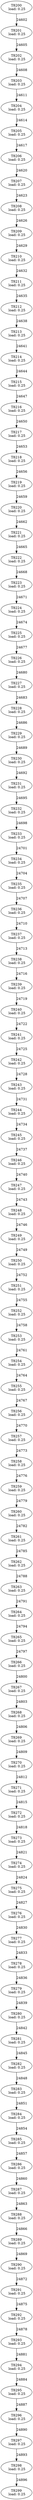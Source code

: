 digraph taskgraph {
	T8200 [label= "T8200\n load: 0.25"];
	T8201 [label= "T8201\n load: 0.25"];
	T8200 -> T8201[label=24602];
	T8202 [label= "T8202\n load: 0.25"];
	T8201 -> T8202[label=24605];
	T8203 [label= "T8203\n load: 0.25"];
	T8202 -> T8203[label=24608];
	T8204 [label= "T8204\n load: 0.25"];
	T8203 -> T8204[label=24611];
	T8205 [label= "T8205\n load: 0.25"];
	T8204 -> T8205[label=24614];
	T8206 [label= "T8206\n load: 0.25"];
	T8205 -> T8206[label=24617];
	T8207 [label= "T8207\n load: 0.25"];
	T8206 -> T8207[label=24620];
	T8208 [label= "T8208\n load: 0.25"];
	T8207 -> T8208[label=24623];
	T8209 [label= "T8209\n load: 0.25"];
	T8208 -> T8209[label=24626];
	T8210 [label= "T8210\n load: 0.25"];
	T8209 -> T8210[label=24629];
	T8211 [label= "T8211\n load: 0.25"];
	T8210 -> T8211[label=24632];
	T8212 [label= "T8212\n load: 0.25"];
	T8211 -> T8212[label=24635];
	T8213 [label= "T8213\n load: 0.25"];
	T8212 -> T8213[label=24638];
	T8214 [label= "T8214\n load: 0.25"];
	T8213 -> T8214[label=24641];
	T8215 [label= "T8215\n load: 0.25"];
	T8214 -> T8215[label=24644];
	T8216 [label= "T8216\n load: 0.25"];
	T8215 -> T8216[label=24647];
	T8217 [label= "T8217\n load: 0.25"];
	T8216 -> T8217[label=24650];
	T8218 [label= "T8218\n load: 0.25"];
	T8217 -> T8218[label=24653];
	T8219 [label= "T8219\n load: 0.25"];
	T8218 -> T8219[label=24656];
	T8220 [label= "T8220\n load: 0.25"];
	T8219 -> T8220[label=24659];
	T8221 [label= "T8221\n load: 0.25"];
	T8220 -> T8221[label=24662];
	T8222 [label= "T8222\n load: 0.25"];
	T8221 -> T8222[label=24665];
	T8223 [label= "T8223\n load: 0.25"];
	T8222 -> T8223[label=24668];
	T8224 [label= "T8224\n load: 0.25"];
	T8223 -> T8224[label=24671];
	T8225 [label= "T8225\n load: 0.25"];
	T8224 -> T8225[label=24674];
	T8226 [label= "T8226\n load: 0.25"];
	T8225 -> T8226[label=24677];
	T8227 [label= "T8227\n load: 0.25"];
	T8226 -> T8227[label=24680];
	T8228 [label= "T8228\n load: 0.25"];
	T8227 -> T8228[label=24683];
	T8229 [label= "T8229\n load: 0.25"];
	T8228 -> T8229[label=24686];
	T8230 [label= "T8230\n load: 0.25"];
	T8229 -> T8230[label=24689];
	T8231 [label= "T8231\n load: 0.25"];
	T8230 -> T8231[label=24692];
	T8232 [label= "T8232\n load: 0.25"];
	T8231 -> T8232[label=24695];
	T8233 [label= "T8233\n load: 0.25"];
	T8232 -> T8233[label=24698];
	T8234 [label= "T8234\n load: 0.25"];
	T8233 -> T8234[label=24701];
	T8235 [label= "T8235\n load: 0.25"];
	T8234 -> T8235[label=24704];
	T8236 [label= "T8236\n load: 0.25"];
	T8235 -> T8236[label=24707];
	T8237 [label= "T8237\n load: 0.25"];
	T8236 -> T8237[label=24710];
	T8238 [label= "T8238\n load: 0.25"];
	T8237 -> T8238[label=24713];
	T8239 [label= "T8239\n load: 0.25"];
	T8238 -> T8239[label=24716];
	T8240 [label= "T8240\n load: 0.25"];
	T8239 -> T8240[label=24719];
	T8241 [label= "T8241\n load: 0.25"];
	T8240 -> T8241[label=24722];
	T8242 [label= "T8242\n load: 0.25"];
	T8241 -> T8242[label=24725];
	T8243 [label= "T8243\n load: 0.25"];
	T8242 -> T8243[label=24728];
	T8244 [label= "T8244\n load: 0.25"];
	T8243 -> T8244[label=24731];
	T8245 [label= "T8245\n load: 0.25"];
	T8244 -> T8245[label=24734];
	T8246 [label= "T8246\n load: 0.25"];
	T8245 -> T8246[label=24737];
	T8247 [label= "T8247\n load: 0.25"];
	T8246 -> T8247[label=24740];
	T8248 [label= "T8248\n load: 0.25"];
	T8247 -> T8248[label=24743];
	T8249 [label= "T8249\n load: 0.25"];
	T8248 -> T8249[label=24746];
	T8250 [label= "T8250\n load: 0.25"];
	T8249 -> T8250[label=24749];
	T8251 [label= "T8251\n load: 0.25"];
	T8250 -> T8251[label=24752];
	T8252 [label= "T8252\n load: 0.25"];
	T8251 -> T8252[label=24755];
	T8253 [label= "T8253\n load: 0.25"];
	T8252 -> T8253[label=24758];
	T8254 [label= "T8254\n load: 0.25"];
	T8253 -> T8254[label=24761];
	T8255 [label= "T8255\n load: 0.25"];
	T8254 -> T8255[label=24764];
	T8256 [label= "T8256\n load: 0.25"];
	T8255 -> T8256[label=24767];
	T8257 [label= "T8257\n load: 0.25"];
	T8256 -> T8257[label=24770];
	T8258 [label= "T8258\n load: 0.25"];
	T8257 -> T8258[label=24773];
	T8259 [label= "T8259\n load: 0.25"];
	T8258 -> T8259[label=24776];
	T8260 [label= "T8260\n load: 0.25"];
	T8259 -> T8260[label=24779];
	T8261 [label= "T8261\n load: 0.25"];
	T8260 -> T8261[label=24782];
	T8262 [label= "T8262\n load: 0.25"];
	T8261 -> T8262[label=24785];
	T8263 [label= "T8263\n load: 0.25"];
	T8262 -> T8263[label=24788];
	T8264 [label= "T8264\n load: 0.25"];
	T8263 -> T8264[label=24791];
	T8265 [label= "T8265\n load: 0.25"];
	T8264 -> T8265[label=24794];
	T8266 [label= "T8266\n load: 0.25"];
	T8265 -> T8266[label=24797];
	T8267 [label= "T8267\n load: 0.25"];
	T8266 -> T8267[label=24800];
	T8268 [label= "T8268\n load: 0.25"];
	T8267 -> T8268[label=24803];
	T8269 [label= "T8269\n load: 0.25"];
	T8268 -> T8269[label=24806];
	T8270 [label= "T8270\n load: 0.25"];
	T8269 -> T8270[label=24809];
	T8271 [label= "T8271\n load: 0.25"];
	T8270 -> T8271[label=24812];
	T8272 [label= "T8272\n load: 0.25"];
	T8271 -> T8272[label=24815];
	T8273 [label= "T8273\n load: 0.25"];
	T8272 -> T8273[label=24818];
	T8274 [label= "T8274\n load: 0.25"];
	T8273 -> T8274[label=24821];
	T8275 [label= "T8275\n load: 0.25"];
	T8274 -> T8275[label=24824];
	T8276 [label= "T8276\n load: 0.25"];
	T8275 -> T8276[label=24827];
	T8277 [label= "T8277\n load: 0.25"];
	T8276 -> T8277[label=24830];
	T8278 [label= "T8278\n load: 0.25"];
	T8277 -> T8278[label=24833];
	T8279 [label= "T8279\n load: 0.25"];
	T8278 -> T8279[label=24836];
	T8280 [label= "T8280\n load: 0.25"];
	T8279 -> T8280[label=24839];
	T8281 [label= "T8281\n load: 0.25"];
	T8280 -> T8281[label=24842];
	T8282 [label= "T8282\n load: 0.25"];
	T8281 -> T8282[label=24845];
	T8283 [label= "T8283\n load: 0.25"];
	T8282 -> T8283[label=24848];
	T8284 [label= "T8284\n load: 0.25"];
	T8283 -> T8284[label=24851];
	T8285 [label= "T8285\n load: 0.25"];
	T8284 -> T8285[label=24854];
	T8286 [label= "T8286\n load: 0.25"];
	T8285 -> T8286[label=24857];
	T8287 [label= "T8287\n load: 0.25"];
	T8286 -> T8287[label=24860];
	T8288 [label= "T8288\n load: 0.25"];
	T8287 -> T8288[label=24863];
	T8289 [label= "T8289\n load: 0.25"];
	T8288 -> T8289[label=24866];
	T8290 [label= "T8290\n load: 0.25"];
	T8289 -> T8290[label=24869];
	T8291 [label= "T8291\n load: 0.25"];
	T8290 -> T8291[label=24872];
	T8292 [label= "T8292\n load: 0.25"];
	T8291 -> T8292[label=24875];
	T8293 [label= "T8293\n load: 0.25"];
	T8292 -> T8293[label=24878];
	T8294 [label= "T8294\n load: 0.25"];
	T8293 -> T8294[label=24881];
	T8295 [label= "T8295\n load: 0.25"];
	T8294 -> T8295[label=24884];
	T8296 [label= "T8296\n load: 0.25"];
	T8295 -> T8296[label=24887];
	T8297 [label= "T8297\n load: 0.25"];
	T8296 -> T8297[label=24890];
	T8298 [label= "T8298\n load: 0.25"];
	T8297 -> T8298[label=24893];
	T8299 [label= "T8299\n load: 0.25"];
	T8298 -> T8299[label=24896];
}